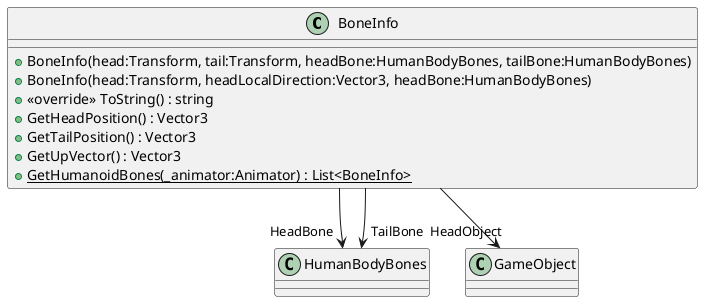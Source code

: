 @startuml
class BoneInfo {
    + BoneInfo(head:Transform, tail:Transform, headBone:HumanBodyBones, tailBone:HumanBodyBones)
    + BoneInfo(head:Transform, headLocalDirection:Vector3, headBone:HumanBodyBones)
    + <<override>> ToString() : string
    + GetHeadPosition() : Vector3
    + GetTailPosition() : Vector3
    + GetUpVector() : Vector3
    + {static} GetHumanoidBones(_animator:Animator) : List<BoneInfo>
}
BoneInfo --> "HeadBone" HumanBodyBones
BoneInfo --> "TailBone" HumanBodyBones
BoneInfo --> "HeadObject" GameObject
@enduml

